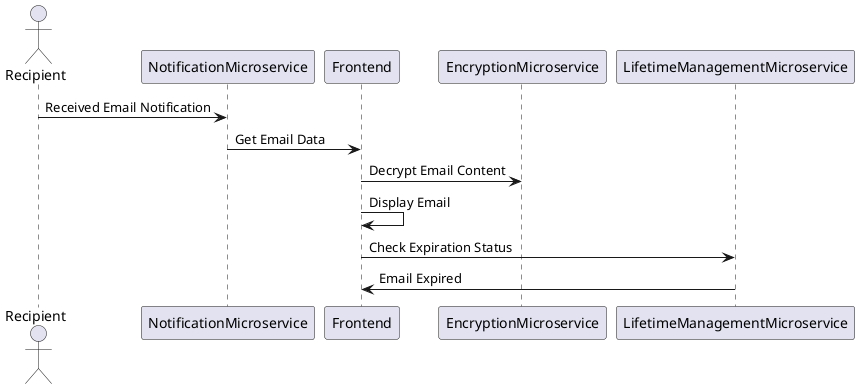   @startuml
  actor Recipient
  participant NotificationMicroservice
  participant Frontend
  participant EncryptionMicroservice
  participant LifetimeManagementMicroservice

  Recipient -> NotificationMicroservice: Received Email Notification
  NotificationMicroservice -> Frontend: Get Email Data
  Frontend -> EncryptionMicroservice: Decrypt Email Content
  Frontend -> Frontend: Display Email
  Frontend -> LifetimeManagementMicroservice: Check Expiration Status
  LifetimeManagementMicroservice -> Frontend: Email Expired
  @enduml

